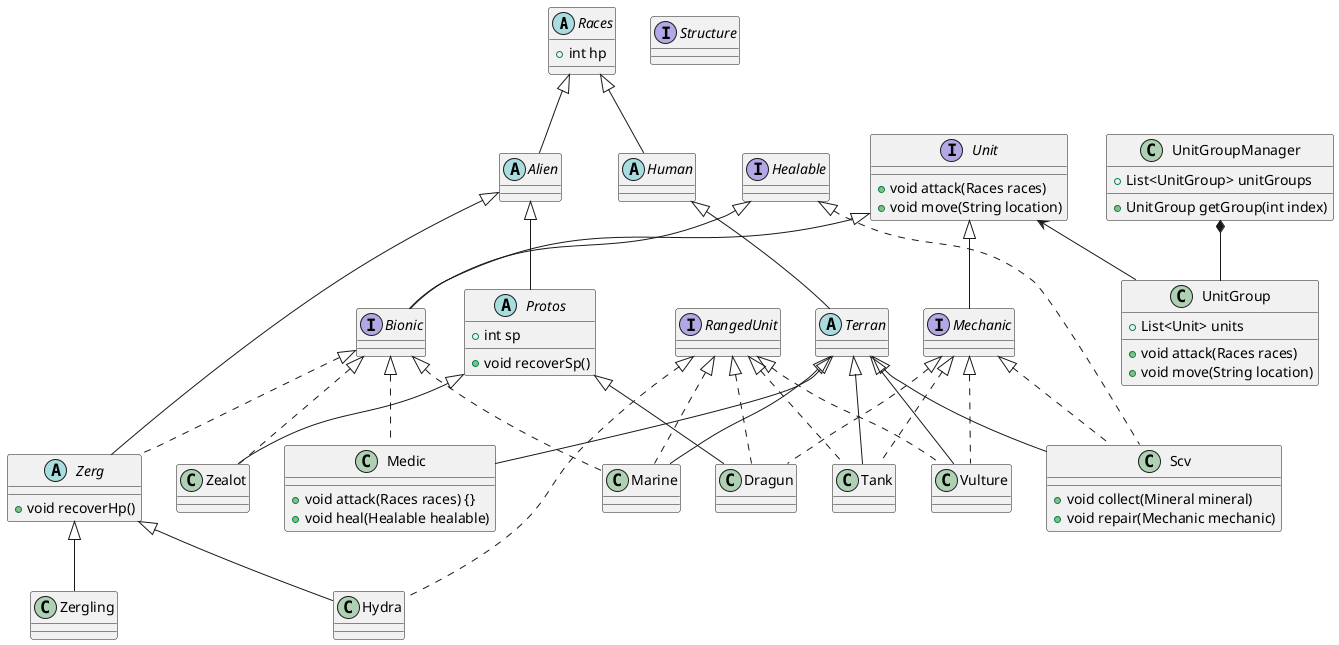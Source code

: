 @startuml
abstract class Races{
    + int hp
}
abstract class Human extends Races{}
abstract class Alien extends Races{}
abstract class Terran extends Human{}
abstract class Zerg extends Alien implements Bionic{
    + void recoverHp()
}
abstract class Protos extends Alien{
    + int sp
    + void recoverSp()
}

interface Unit {
    + void attack(Races races)
    + void move(String location)
}
interface Structure{}

interface Bionic implements Unit, Healable{}
interface Mechanic implements Unit{}

interface Healable{}
interface RangedUnit{}

class Marine extends Terran implements RangedUnit,Bionic{
}
class Medic extends Terran implements Bionic{
    + void attack(Races races) {}
    + void heal(Healable healable)
}
class Vulture extends Terran implements RangedUnit, Mechanic{
    
}
class Tank extends Terran implements RangedUnit, Mechanic{
  
}
class Scv extends Terran implements Mechanic, Healable{
    + void collect(Mineral mineral)
    + void repair(Mechanic mechanic)
}
class Zergling extends Zerg{
}
class Hydra extends Zerg implements RangedUnit{
   
}
class Zealot extends Protos implements Bionic {
   }
class Dragun extends Protos implements RangedUnit,Mechanic {
    
}

class UnitGroup {
    + List<Unit> units
    + void attack(Races races)
    + void move(String location)
}

class UnitGroupManager {
    + List<UnitGroup> unitGroups
    + UnitGroup getGroup(int index)
}

Unit <-- UnitGroup
UnitGroupManager *-- UnitGroup

@enduml
